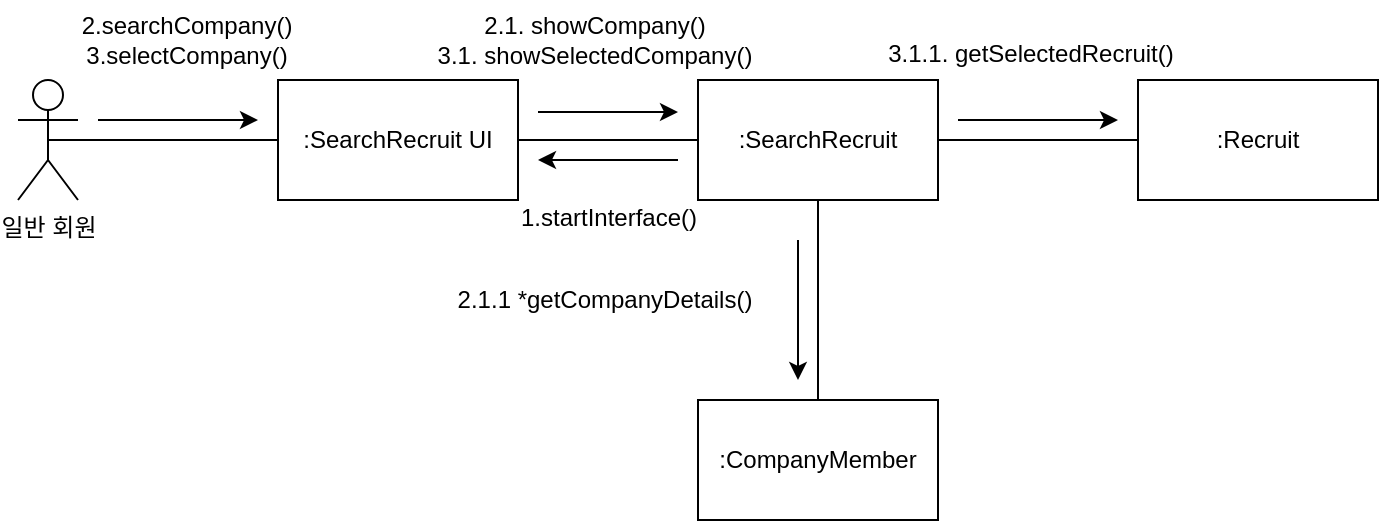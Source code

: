 <mxfile version="21.2.9" type="device">
  <diagram id="I7E46p0d4AgPUJittjvf" name="페이지-4">
    <mxGraphModel dx="1638" dy="205" grid="0" gridSize="10" guides="1" tooltips="1" connect="1" arrows="1" fold="1" page="0" pageScale="1" pageWidth="827" pageHeight="1169" math="0" shadow="0">
      <root>
        <mxCell id="0" />
        <mxCell id="1" parent="0" />
        <mxCell id="QfQsQl-ahdP0pFk2t9so-1" value="일반 회원" style="shape=umlActor;verticalLabelPosition=bottom;verticalAlign=top;html=1;outlineConnect=0;" parent="1" vertex="1">
          <mxGeometry x="-434" y="602" width="30" height="60" as="geometry" />
        </mxCell>
        <mxCell id="QfQsQl-ahdP0pFk2t9so-2" value=":CompanyMember" style="rounded=0;whiteSpace=wrap;html=1;" parent="1" vertex="1">
          <mxGeometry x="-94" y="762" width="120" height="60" as="geometry" />
        </mxCell>
        <mxCell id="QfQsQl-ahdP0pFk2t9so-3" value=":SearchRecruit" style="rounded=0;whiteSpace=wrap;html=1;" parent="1" vertex="1">
          <mxGeometry x="-94" y="602" width="120" height="60" as="geometry" />
        </mxCell>
        <mxCell id="QfQsQl-ahdP0pFk2t9so-4" value=":SearchRecruit UI" style="rounded=0;whiteSpace=wrap;html=1;" parent="1" vertex="1">
          <mxGeometry x="-304" y="602" width="120" height="60" as="geometry" />
        </mxCell>
        <mxCell id="QfQsQl-ahdP0pFk2t9so-5" value=":Recruit" style="rounded=0;whiteSpace=wrap;html=1;" parent="1" vertex="1">
          <mxGeometry x="126" y="602" width="120" height="60" as="geometry" />
        </mxCell>
        <mxCell id="QfQsQl-ahdP0pFk2t9so-6" value="" style="endArrow=none;html=1;rounded=0;exitX=0.5;exitY=0.5;exitDx=0;exitDy=0;exitPerimeter=0;entryX=0;entryY=0.5;entryDx=0;entryDy=0;" parent="1" source="QfQsQl-ahdP0pFk2t9so-1" target="QfQsQl-ahdP0pFk2t9so-4" edge="1">
          <mxGeometry width="50" height="50" relative="1" as="geometry">
            <mxPoint x="-324" y="782" as="sourcePoint" />
            <mxPoint x="-274" y="732" as="targetPoint" />
          </mxGeometry>
        </mxCell>
        <mxCell id="QfQsQl-ahdP0pFk2t9so-7" value="" style="endArrow=none;html=1;rounded=0;entryX=0;entryY=0.5;entryDx=0;entryDy=0;exitX=1;exitY=0.5;exitDx=0;exitDy=0;" parent="1" source="QfQsQl-ahdP0pFk2t9so-4" target="QfQsQl-ahdP0pFk2t9so-3" edge="1">
          <mxGeometry width="50" height="50" relative="1" as="geometry">
            <mxPoint x="-314" y="792" as="sourcePoint" />
            <mxPoint x="-264" y="742" as="targetPoint" />
          </mxGeometry>
        </mxCell>
        <mxCell id="QfQsQl-ahdP0pFk2t9so-8" value="" style="endArrow=none;html=1;rounded=0;entryX=0;entryY=0.5;entryDx=0;entryDy=0;exitX=1;exitY=0.5;exitDx=0;exitDy=0;" parent="1" source="QfQsQl-ahdP0pFk2t9so-3" target="QfQsQl-ahdP0pFk2t9so-5" edge="1">
          <mxGeometry width="50" height="50" relative="1" as="geometry">
            <mxPoint x="-304" y="802" as="sourcePoint" />
            <mxPoint x="-254" y="752" as="targetPoint" />
          </mxGeometry>
        </mxCell>
        <mxCell id="QfQsQl-ahdP0pFk2t9so-9" value="" style="endArrow=none;html=1;rounded=0;entryX=0.5;entryY=1;entryDx=0;entryDy=0;exitX=0.5;exitY=0;exitDx=0;exitDy=0;" parent="1" source="QfQsQl-ahdP0pFk2t9so-2" target="QfQsQl-ahdP0pFk2t9so-3" edge="1">
          <mxGeometry width="50" height="50" relative="1" as="geometry">
            <mxPoint x="-294" y="812" as="sourcePoint" />
            <mxPoint x="-244" y="762" as="targetPoint" />
          </mxGeometry>
        </mxCell>
        <mxCell id="QfQsQl-ahdP0pFk2t9so-10" value="" style="endArrow=classic;html=1;rounded=0;" parent="1" edge="1">
          <mxGeometry width="50" height="50" relative="1" as="geometry">
            <mxPoint x="-44" y="682" as="sourcePoint" />
            <mxPoint x="-44" y="752" as="targetPoint" />
          </mxGeometry>
        </mxCell>
        <mxCell id="QfQsQl-ahdP0pFk2t9so-12" value="" style="endArrow=classic;html=1;rounded=0;" parent="1" edge="1">
          <mxGeometry width="50" height="50" relative="1" as="geometry">
            <mxPoint x="-104" y="642" as="sourcePoint" />
            <mxPoint x="-174" y="642" as="targetPoint" />
          </mxGeometry>
        </mxCell>
        <mxCell id="QfQsQl-ahdP0pFk2t9so-14" value="" style="endArrow=classic;html=1;rounded=0;" parent="1" edge="1">
          <mxGeometry width="50" height="50" relative="1" as="geometry">
            <mxPoint x="-394" y="622" as="sourcePoint" />
            <mxPoint x="-314" y="622" as="targetPoint" />
          </mxGeometry>
        </mxCell>
        <mxCell id="QfQsQl-ahdP0pFk2t9so-16" value="" style="endArrow=classic;html=1;rounded=0;" parent="1" edge="1">
          <mxGeometry width="50" height="50" relative="1" as="geometry">
            <mxPoint x="-174" y="618" as="sourcePoint" />
            <mxPoint x="-104" y="618" as="targetPoint" />
          </mxGeometry>
        </mxCell>
        <mxCell id="QfQsQl-ahdP0pFk2t9so-18" value="" style="endArrow=classic;html=1;rounded=0;" parent="1" edge="1">
          <mxGeometry width="50" height="50" relative="1" as="geometry">
            <mxPoint x="36" y="622" as="sourcePoint" />
            <mxPoint x="116" y="622" as="targetPoint" />
          </mxGeometry>
        </mxCell>
        <mxCell id="7fSBVwSf8LbH9kk1OIEK-1" value="1.startInterface()" style="text;html=1;align=center;verticalAlign=middle;resizable=0;points=[];autosize=1;strokeColor=none;fillColor=none;" parent="1" vertex="1">
          <mxGeometry x="-192" y="658" width="106" height="26" as="geometry" />
        </mxCell>
        <mxCell id="7fSBVwSf8LbH9kk1OIEK-2" value="2.searchCompany()&lt;br&gt;3.selectCompany()" style="text;html=1;align=center;verticalAlign=middle;resizable=0;points=[];autosize=1;strokeColor=none;fillColor=none;" parent="1" vertex="1">
          <mxGeometry x="-412" y="562" width="123" height="40" as="geometry" />
        </mxCell>
        <mxCell id="eTDch_xOJ51PfP02vqED-1" value="2.1. showCompany()&lt;br&gt;3.1. showSelectedCompany()" style="text;html=1;align=center;verticalAlign=middle;resizable=0;points=[];autosize=1;strokeColor=none;fillColor=none;" parent="1" vertex="1">
          <mxGeometry x="-234" y="562" width="175" height="40" as="geometry" />
        </mxCell>
        <mxCell id="eTDch_xOJ51PfP02vqED-2" value="2.1.1 *getCompanyDetails()" style="text;html=1;align=center;verticalAlign=middle;resizable=0;points=[];autosize=1;strokeColor=none;fillColor=none;" parent="1" vertex="1">
          <mxGeometry x="-224" y="699" width="165" height="26" as="geometry" />
        </mxCell>
        <mxCell id="eTDch_xOJ51PfP02vqED-3" value="3.1.1. getSelectedRecruit()" style="text;html=1;align=center;verticalAlign=middle;resizable=0;points=[];autosize=1;strokeColor=none;fillColor=none;" parent="1" vertex="1">
          <mxGeometry x="-9" y="576" width="161" height="26" as="geometry" />
        </mxCell>
      </root>
    </mxGraphModel>
  </diagram>
</mxfile>
